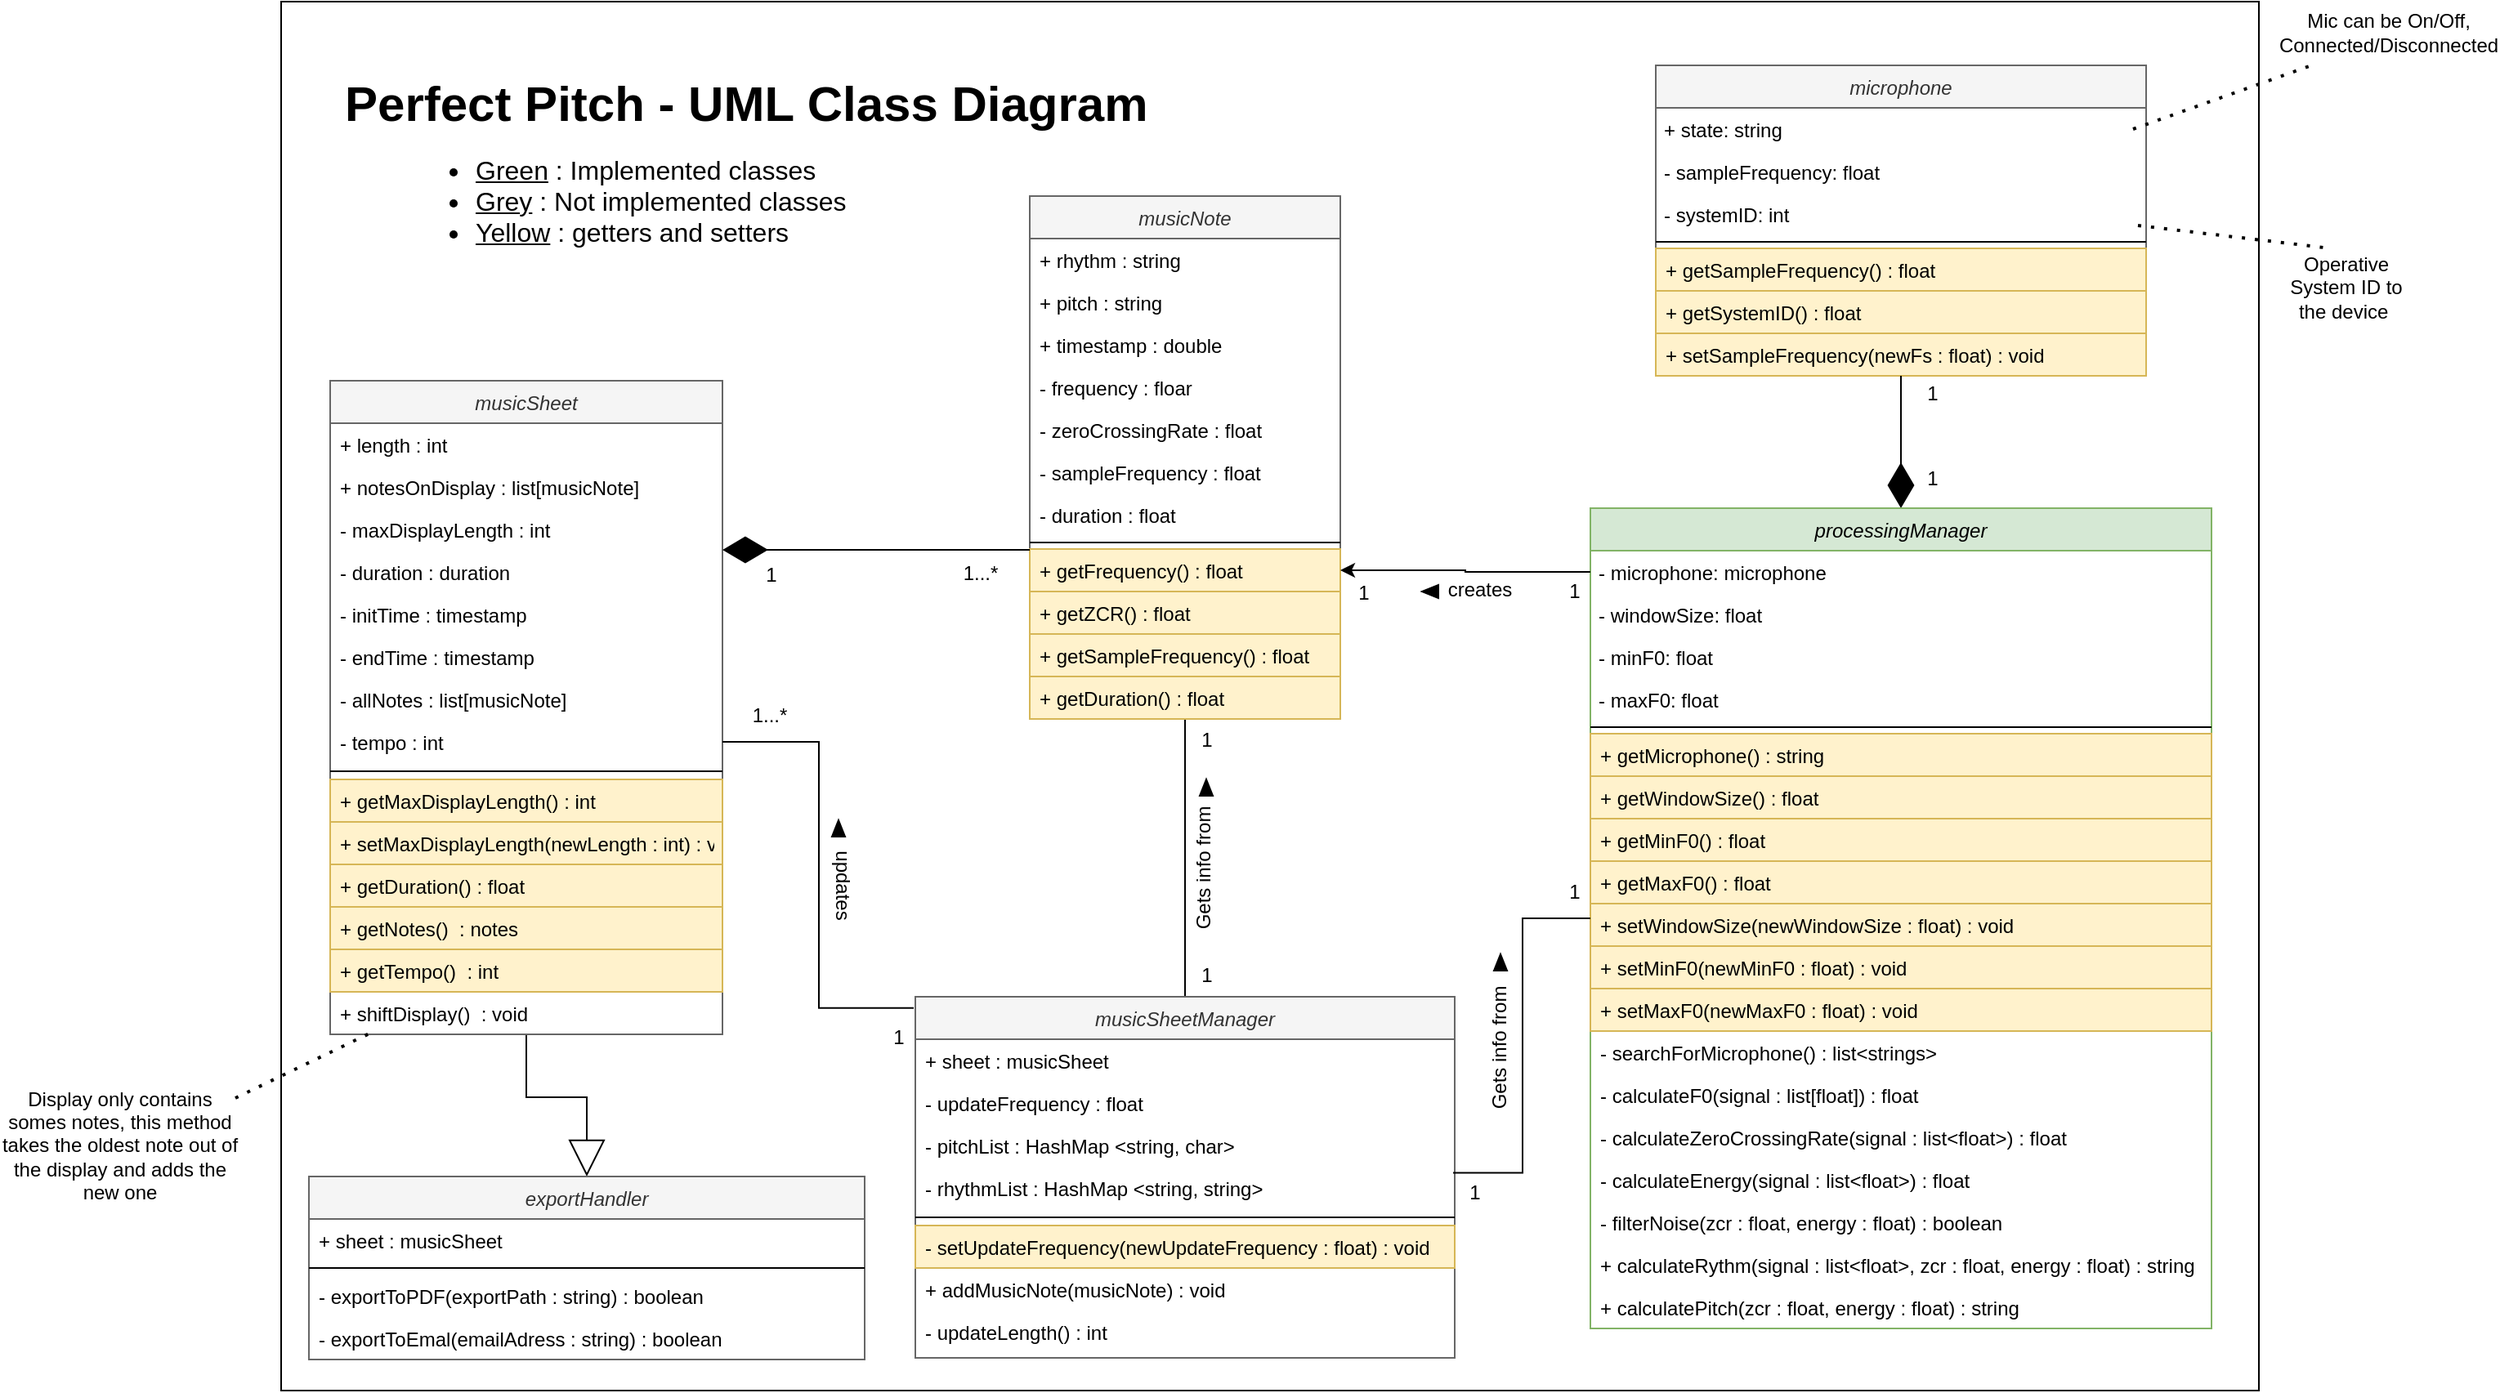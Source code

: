 <mxfile version="22.1.7" type="device">
  <diagram id="C5RBs43oDa-KdzZeNtuy" name="Page-1">
    <mxGraphModel dx="877" dy="832" grid="0" gridSize="10" guides="0" tooltips="1" connect="1" arrows="1" fold="1" page="0" pageScale="1" pageWidth="827" pageHeight="1169" math="0" shadow="0">
      <root>
        <mxCell id="WIyWlLk6GJQsqaUBKTNV-0" />
        <mxCell id="WIyWlLk6GJQsqaUBKTNV-1" parent="WIyWlLk6GJQsqaUBKTNV-0" />
        <mxCell id="unwSFfx9psR8ATZ7Q0Hu-133" value="" style="rounded=0;whiteSpace=wrap;html=1;" vertex="1" parent="WIyWlLk6GJQsqaUBKTNV-1">
          <mxGeometry x="-117" y="-189" width="1210" height="850" as="geometry" />
        </mxCell>
        <mxCell id="unwSFfx9psR8ATZ7Q0Hu-22" style="edgeStyle=orthogonalEdgeStyle;rounded=0;orthogonalLoop=1;jettySize=auto;html=1;entryX=0.5;entryY=0;entryDx=0;entryDy=0;endArrow=block;endFill=0;endSize=20;" edge="1" parent="WIyWlLk6GJQsqaUBKTNV-1" source="zkfFHV4jXpPFQw0GAbJ--0" target="unwSFfx9psR8ATZ7Q0Hu-11">
          <mxGeometry relative="1" as="geometry" />
        </mxCell>
        <mxCell id="zkfFHV4jXpPFQw0GAbJ--0" value="musicSheet" style="swimlane;fontStyle=2;align=center;verticalAlign=top;childLayout=stackLayout;horizontal=1;startSize=26;horizontalStack=0;resizeParent=1;resizeLast=0;collapsible=1;marginBottom=0;rounded=0;shadow=0;strokeWidth=1;fillColor=#f5f5f5;fontColor=#333333;strokeColor=#666666;" parent="WIyWlLk6GJQsqaUBKTNV-1" vertex="1">
          <mxGeometry x="-87" y="43" width="240" height="400" as="geometry">
            <mxRectangle x="230" y="140" width="160" height="26" as="alternateBounds" />
          </mxGeometry>
        </mxCell>
        <mxCell id="zkfFHV4jXpPFQw0GAbJ--1" value="+ length : int" style="text;align=left;verticalAlign=top;spacingLeft=4;spacingRight=4;overflow=hidden;rotatable=0;points=[[0,0.5],[1,0.5]];portConstraint=eastwest;" parent="zkfFHV4jXpPFQw0GAbJ--0" vertex="1">
          <mxGeometry y="26" width="240" height="26" as="geometry" />
        </mxCell>
        <mxCell id="unwSFfx9psR8ATZ7Q0Hu-79" value="+ notesOnDisplay : list[musicNote]" style="text;align=left;verticalAlign=top;spacingLeft=4;spacingRight=4;overflow=hidden;rotatable=0;points=[[0,0.5],[1,0.5]];portConstraint=eastwest;" vertex="1" parent="zkfFHV4jXpPFQw0GAbJ--0">
          <mxGeometry y="52" width="240" height="26" as="geometry" />
        </mxCell>
        <mxCell id="zkfFHV4jXpPFQw0GAbJ--2" value="- maxDisplayLength : int" style="text;align=left;verticalAlign=top;spacingLeft=4;spacingRight=4;overflow=hidden;rotatable=0;points=[[0,0.5],[1,0.5]];portConstraint=eastwest;rounded=0;shadow=0;html=0;" parent="zkfFHV4jXpPFQw0GAbJ--0" vertex="1">
          <mxGeometry y="78" width="240" height="26" as="geometry" />
        </mxCell>
        <mxCell id="zkfFHV4jXpPFQw0GAbJ--3" value="- duration : duration" style="text;align=left;verticalAlign=top;spacingLeft=4;spacingRight=4;overflow=hidden;rotatable=0;points=[[0,0.5],[1,0.5]];portConstraint=eastwest;rounded=0;shadow=0;html=0;" parent="zkfFHV4jXpPFQw0GAbJ--0" vertex="1">
          <mxGeometry y="104" width="240" height="26" as="geometry" />
        </mxCell>
        <mxCell id="zkfFHV4jXpPFQw0GAbJ--5" value="- initTime : timestamp" style="text;align=left;verticalAlign=top;spacingLeft=4;spacingRight=4;overflow=hidden;rotatable=0;points=[[0,0.5],[1,0.5]];portConstraint=eastwest;" parent="zkfFHV4jXpPFQw0GAbJ--0" vertex="1">
          <mxGeometry y="130" width="240" height="26" as="geometry" />
        </mxCell>
        <mxCell id="unwSFfx9psR8ATZ7Q0Hu-1" value="- endTime : timestamp" style="text;align=left;verticalAlign=top;spacingLeft=4;spacingRight=4;overflow=hidden;rotatable=0;points=[[0,0.5],[1,0.5]];portConstraint=eastwest;" vertex="1" parent="zkfFHV4jXpPFQw0GAbJ--0">
          <mxGeometry y="156" width="240" height="26" as="geometry" />
        </mxCell>
        <mxCell id="unwSFfx9psR8ATZ7Q0Hu-20" value="- allNotes : list[musicNote]" style="text;align=left;verticalAlign=top;spacingLeft=4;spacingRight=4;overflow=hidden;rotatable=0;points=[[0,0.5],[1,0.5]];portConstraint=eastwest;" vertex="1" parent="zkfFHV4jXpPFQw0GAbJ--0">
          <mxGeometry y="182" width="240" height="26" as="geometry" />
        </mxCell>
        <mxCell id="unwSFfx9psR8ATZ7Q0Hu-52" value="- tempo : int" style="text;align=left;verticalAlign=top;spacingLeft=4;spacingRight=4;overflow=hidden;rotatable=0;points=[[0,0.5],[1,0.5]];portConstraint=eastwest;" vertex="1" parent="zkfFHV4jXpPFQw0GAbJ--0">
          <mxGeometry y="208" width="240" height="26" as="geometry" />
        </mxCell>
        <mxCell id="zkfFHV4jXpPFQw0GAbJ--4" value="" style="line;html=1;strokeWidth=1;align=left;verticalAlign=middle;spacingTop=-1;spacingLeft=3;spacingRight=3;rotatable=0;labelPosition=right;points=[];portConstraint=eastwest;" parent="zkfFHV4jXpPFQw0GAbJ--0" vertex="1">
          <mxGeometry y="234" width="240" height="10" as="geometry" />
        </mxCell>
        <mxCell id="unwSFfx9psR8ATZ7Q0Hu-3" value="+ getMaxDisplayLength() : int" style="text;align=left;verticalAlign=top;spacingLeft=4;spacingRight=4;overflow=hidden;rotatable=0;points=[[0,0.5],[1,0.5]];portConstraint=eastwest;fillColor=#fff2cc;strokeColor=#d6b656;" vertex="1" parent="zkfFHV4jXpPFQw0GAbJ--0">
          <mxGeometry y="244" width="240" height="26" as="geometry" />
        </mxCell>
        <mxCell id="unwSFfx9psR8ATZ7Q0Hu-54" value="+ setMaxDisplayLength(newLength : int) : void" style="text;align=left;verticalAlign=top;spacingLeft=4;spacingRight=4;overflow=hidden;rotatable=0;points=[[0,0.5],[1,0.5]];portConstraint=eastwest;fillColor=#fff2cc;strokeColor=#d6b656;" vertex="1" parent="zkfFHV4jXpPFQw0GAbJ--0">
          <mxGeometry y="270" width="240" height="26" as="geometry" />
        </mxCell>
        <mxCell id="unwSFfx9psR8ATZ7Q0Hu-4" value="+ getDuration() : float" style="text;align=left;verticalAlign=top;spacingLeft=4;spacingRight=4;overflow=hidden;rotatable=0;points=[[0,0.5],[1,0.5]];portConstraint=eastwest;fillColor=#fff2cc;strokeColor=#d6b656;" vertex="1" parent="zkfFHV4jXpPFQw0GAbJ--0">
          <mxGeometry y="296" width="240" height="26" as="geometry" />
        </mxCell>
        <mxCell id="unwSFfx9psR8ATZ7Q0Hu-21" value="+ getNotes()  : notes" style="text;align=left;verticalAlign=top;spacingLeft=4;spacingRight=4;overflow=hidden;rotatable=0;points=[[0,0.5],[1,0.5]];portConstraint=eastwest;fillColor=#fff2cc;strokeColor=#d6b656;" vertex="1" parent="zkfFHV4jXpPFQw0GAbJ--0">
          <mxGeometry y="322" width="240" height="26" as="geometry" />
        </mxCell>
        <mxCell id="unwSFfx9psR8ATZ7Q0Hu-53" value="+ getTempo()  : int" style="text;align=left;verticalAlign=top;spacingLeft=4;spacingRight=4;overflow=hidden;rotatable=0;points=[[0,0.5],[1,0.5]];portConstraint=eastwest;fillColor=#fff2cc;strokeColor=#d6b656;" vertex="1" parent="zkfFHV4jXpPFQw0GAbJ--0">
          <mxGeometry y="348" width="240" height="26" as="geometry" />
        </mxCell>
        <mxCell id="unwSFfx9psR8ATZ7Q0Hu-108" value="+ shiftDisplay()  : void" style="text;align=left;verticalAlign=top;spacingLeft=4;spacingRight=4;overflow=hidden;rotatable=0;points=[[0,0.5],[1,0.5]];portConstraint=eastwest;" vertex="1" parent="zkfFHV4jXpPFQw0GAbJ--0">
          <mxGeometry y="374" width="240" height="26" as="geometry" />
        </mxCell>
        <mxCell id="unwSFfx9psR8ATZ7Q0Hu-86" style="edgeStyle=orthogonalEdgeStyle;rounded=0;orthogonalLoop=1;jettySize=auto;html=1;entryX=0.5;entryY=0;entryDx=0;entryDy=0;endArrow=none;endFill=0;" edge="1" parent="WIyWlLk6GJQsqaUBKTNV-1" source="zkfFHV4jXpPFQw0GAbJ--17" target="unwSFfx9psR8ATZ7Q0Hu-58">
          <mxGeometry relative="1" as="geometry" />
        </mxCell>
        <mxCell id="zkfFHV4jXpPFQw0GAbJ--17" value="musicNote" style="swimlane;fontStyle=2;align=center;verticalAlign=top;childLayout=stackLayout;horizontal=1;startSize=26;horizontalStack=0;resizeParent=1;resizeLast=0;collapsible=1;marginBottom=0;rounded=0;shadow=0;strokeWidth=1;fillColor=#f5f5f5;strokeColor=#666666;fontColor=#333333;" parent="WIyWlLk6GJQsqaUBKTNV-1" vertex="1">
          <mxGeometry x="341" y="-70" width="190" height="320" as="geometry">
            <mxRectangle x="550" y="140" width="160" height="26" as="alternateBounds" />
          </mxGeometry>
        </mxCell>
        <mxCell id="zkfFHV4jXpPFQw0GAbJ--18" value="+ rhythm : string" style="text;align=left;verticalAlign=top;spacingLeft=4;spacingRight=4;overflow=hidden;rotatable=0;points=[[0,0.5],[1,0.5]];portConstraint=eastwest;" parent="zkfFHV4jXpPFQw0GAbJ--17" vertex="1">
          <mxGeometry y="26" width="190" height="26" as="geometry" />
        </mxCell>
        <mxCell id="zkfFHV4jXpPFQw0GAbJ--19" value="+ pitch : string" style="text;align=left;verticalAlign=top;spacingLeft=4;spacingRight=4;overflow=hidden;rotatable=0;points=[[0,0.5],[1,0.5]];portConstraint=eastwest;rounded=0;shadow=0;html=0;" parent="zkfFHV4jXpPFQw0GAbJ--17" vertex="1">
          <mxGeometry y="52" width="190" height="26" as="geometry" />
        </mxCell>
        <mxCell id="zkfFHV4jXpPFQw0GAbJ--20" value="+ timestamp : double" style="text;align=left;verticalAlign=top;spacingLeft=4;spacingRight=4;overflow=hidden;rotatable=0;points=[[0,0.5],[1,0.5]];portConstraint=eastwest;rounded=0;shadow=0;html=0;" parent="zkfFHV4jXpPFQw0GAbJ--17" vertex="1">
          <mxGeometry y="78" width="190" height="26" as="geometry" />
        </mxCell>
        <mxCell id="zkfFHV4jXpPFQw0GAbJ--21" value="- frequency : floar" style="text;align=left;verticalAlign=top;spacingLeft=4;spacingRight=4;overflow=hidden;rotatable=0;points=[[0,0.5],[1,0.5]];portConstraint=eastwest;rounded=0;shadow=0;html=0;" parent="zkfFHV4jXpPFQw0GAbJ--17" vertex="1">
          <mxGeometry y="104" width="190" height="26" as="geometry" />
        </mxCell>
        <mxCell id="zkfFHV4jXpPFQw0GAbJ--22" value="- zeroCrossingRate : float" style="text;align=left;verticalAlign=top;spacingLeft=4;spacingRight=4;overflow=hidden;rotatable=0;points=[[0,0.5],[1,0.5]];portConstraint=eastwest;rounded=0;shadow=0;html=0;" parent="zkfFHV4jXpPFQw0GAbJ--17" vertex="1">
          <mxGeometry y="130" width="190" height="26" as="geometry" />
        </mxCell>
        <mxCell id="unwSFfx9psR8ATZ7Q0Hu-25" value="- sampleFrequency : float" style="text;align=left;verticalAlign=top;spacingLeft=4;spacingRight=4;overflow=hidden;rotatable=0;points=[[0,0.5],[1,0.5]];portConstraint=eastwest;rounded=0;shadow=0;html=0;" vertex="1" parent="zkfFHV4jXpPFQw0GAbJ--17">
          <mxGeometry y="156" width="190" height="26" as="geometry" />
        </mxCell>
        <mxCell id="unwSFfx9psR8ATZ7Q0Hu-88" value="- duration : float" style="text;align=left;verticalAlign=top;spacingLeft=4;spacingRight=4;overflow=hidden;rotatable=0;points=[[0,0.5],[1,0.5]];portConstraint=eastwest;rounded=0;shadow=0;html=0;" vertex="1" parent="zkfFHV4jXpPFQw0GAbJ--17">
          <mxGeometry y="182" width="190" height="26" as="geometry" />
        </mxCell>
        <mxCell id="zkfFHV4jXpPFQw0GAbJ--23" value="" style="line;html=1;strokeWidth=1;align=left;verticalAlign=middle;spacingTop=-1;spacingLeft=3;spacingRight=3;rotatable=0;labelPosition=right;points=[];portConstraint=eastwest;" parent="zkfFHV4jXpPFQw0GAbJ--17" vertex="1">
          <mxGeometry y="208" width="190" height="8" as="geometry" />
        </mxCell>
        <mxCell id="zkfFHV4jXpPFQw0GAbJ--25" value="+ getFrequency() : float" style="text;align=left;verticalAlign=top;spacingLeft=4;spacingRight=4;overflow=hidden;rotatable=0;points=[[0,0.5],[1,0.5]];portConstraint=eastwest;fillColor=#fff2cc;strokeColor=#d6b656;" parent="zkfFHV4jXpPFQw0GAbJ--17" vertex="1">
          <mxGeometry y="216" width="190" height="26" as="geometry" />
        </mxCell>
        <mxCell id="unwSFfx9psR8ATZ7Q0Hu-0" value="+ getZCR() : float" style="text;align=left;verticalAlign=top;spacingLeft=4;spacingRight=4;overflow=hidden;rotatable=0;points=[[0,0.5],[1,0.5]];portConstraint=eastwest;fillColor=#fff2cc;strokeColor=#d6b656;" vertex="1" parent="zkfFHV4jXpPFQw0GAbJ--17">
          <mxGeometry y="242" width="190" height="26" as="geometry" />
        </mxCell>
        <mxCell id="unwSFfx9psR8ATZ7Q0Hu-26" value="+ getSampleFrequency() : float" style="text;align=left;verticalAlign=top;spacingLeft=4;spacingRight=4;overflow=hidden;rotatable=0;points=[[0,0.5],[1,0.5]];portConstraint=eastwest;fillColor=#fff2cc;strokeColor=#d6b656;" vertex="1" parent="zkfFHV4jXpPFQw0GAbJ--17">
          <mxGeometry y="268" width="190" height="26" as="geometry" />
        </mxCell>
        <mxCell id="unwSFfx9psR8ATZ7Q0Hu-89" value="+ getDuration() : float" style="text;align=left;verticalAlign=top;spacingLeft=4;spacingRight=4;overflow=hidden;rotatable=0;points=[[0,0.5],[1,0.5]];portConstraint=eastwest;fillColor=#fff2cc;strokeColor=#d6b656;" vertex="1" parent="zkfFHV4jXpPFQw0GAbJ--17">
          <mxGeometry y="294" width="190" height="26" as="geometry" />
        </mxCell>
        <mxCell id="zkfFHV4jXpPFQw0GAbJ--26" value="" style="endArrow=none;shadow=0;strokeWidth=1;rounded=0;endFill=0;edgeStyle=elbowEdgeStyle;elbow=vertical;startArrow=diamondThin;startFill=1;startSize=25;" parent="WIyWlLk6GJQsqaUBKTNV-1" source="zkfFHV4jXpPFQw0GAbJ--0" target="zkfFHV4jXpPFQw0GAbJ--17" edge="1">
          <mxGeometry x="0.5" y="41" relative="1" as="geometry">
            <mxPoint x="380" y="192" as="sourcePoint" />
            <mxPoint x="540" y="192" as="targetPoint" />
            <mxPoint x="-40" y="32" as="offset" />
          </mxGeometry>
        </mxCell>
        <mxCell id="unwSFfx9psR8ATZ7Q0Hu-11" value="exportHandler" style="swimlane;fontStyle=2;align=center;verticalAlign=top;childLayout=stackLayout;horizontal=1;startSize=26;horizontalStack=0;resizeParent=1;resizeLast=0;collapsible=1;marginBottom=0;rounded=0;shadow=0;strokeWidth=1;fillColor=#f5f5f5;strokeColor=#666666;fontColor=#333333;" vertex="1" parent="WIyWlLk6GJQsqaUBKTNV-1">
          <mxGeometry x="-100" y="530" width="340" height="112" as="geometry">
            <mxRectangle x="550" y="140" width="160" height="26" as="alternateBounds" />
          </mxGeometry>
        </mxCell>
        <mxCell id="unwSFfx9psR8ATZ7Q0Hu-12" value="+ sheet : musicSheet" style="text;align=left;verticalAlign=top;spacingLeft=4;spacingRight=4;overflow=hidden;rotatable=0;points=[[0,0.5],[1,0.5]];portConstraint=eastwest;" vertex="1" parent="unwSFfx9psR8ATZ7Q0Hu-11">
          <mxGeometry y="26" width="340" height="26" as="geometry" />
        </mxCell>
        <mxCell id="unwSFfx9psR8ATZ7Q0Hu-17" value="" style="line;html=1;strokeWidth=1;align=left;verticalAlign=middle;spacingTop=-1;spacingLeft=3;spacingRight=3;rotatable=0;labelPosition=right;points=[];portConstraint=eastwest;" vertex="1" parent="unwSFfx9psR8ATZ7Q0Hu-11">
          <mxGeometry y="52" width="340" height="8" as="geometry" />
        </mxCell>
        <mxCell id="unwSFfx9psR8ATZ7Q0Hu-18" value="- exportToPDF(exportPath : string) : boolean" style="text;align=left;verticalAlign=top;spacingLeft=4;spacingRight=4;overflow=hidden;rotatable=0;points=[[0,0.5],[1,0.5]];portConstraint=eastwest;" vertex="1" parent="unwSFfx9psR8ATZ7Q0Hu-11">
          <mxGeometry y="60" width="340" height="26" as="geometry" />
        </mxCell>
        <mxCell id="unwSFfx9psR8ATZ7Q0Hu-102" value="- exportToEmal(emailAdress : string) : boolean" style="text;align=left;verticalAlign=top;spacingLeft=4;spacingRight=4;overflow=hidden;rotatable=0;points=[[0,0.5],[1,0.5]];portConstraint=eastwest;" vertex="1" parent="unwSFfx9psR8ATZ7Q0Hu-11">
          <mxGeometry y="86" width="340" height="26" as="geometry" />
        </mxCell>
        <mxCell id="unwSFfx9psR8ATZ7Q0Hu-27" value="microphone" style="swimlane;fontStyle=2;align=center;verticalAlign=top;childLayout=stackLayout;horizontal=1;startSize=26;horizontalStack=0;resizeParent=1;resizeLast=0;collapsible=1;marginBottom=0;rounded=0;shadow=0;strokeWidth=1;fillColor=#f5f5f5;strokeColor=#666666;fontColor=#333333;" vertex="1" parent="WIyWlLk6GJQsqaUBKTNV-1">
          <mxGeometry x="724" y="-150" width="300" height="190" as="geometry">
            <mxRectangle x="550" y="140" width="160" height="26" as="alternateBounds" />
          </mxGeometry>
        </mxCell>
        <mxCell id="unwSFfx9psR8ATZ7Q0Hu-28" value="+ state: string" style="text;align=left;verticalAlign=top;spacingLeft=3;spacingRight=4;overflow=hidden;rotatable=0;points=[[0,0.5],[1,0.5]];portConstraint=eastwest;" vertex="1" parent="unwSFfx9psR8ATZ7Q0Hu-27">
          <mxGeometry y="26" width="300" height="26" as="geometry" />
        </mxCell>
        <mxCell id="unwSFfx9psR8ATZ7Q0Hu-31" value="- sampleFrequency: float" style="text;align=left;verticalAlign=top;spacingLeft=3;spacingRight=4;overflow=hidden;rotatable=0;points=[[0,0.5],[1,0.5]];portConstraint=eastwest;" vertex="1" parent="unwSFfx9psR8ATZ7Q0Hu-27">
          <mxGeometry y="52" width="300" height="26" as="geometry" />
        </mxCell>
        <mxCell id="unwSFfx9psR8ATZ7Q0Hu-38" value="- systemID: int" style="text;align=left;verticalAlign=top;spacingLeft=3;spacingRight=4;overflow=hidden;rotatable=0;points=[[0,0.5],[1,0.5]];portConstraint=eastwest;" vertex="1" parent="unwSFfx9psR8ATZ7Q0Hu-27">
          <mxGeometry y="78" width="300" height="26" as="geometry" />
        </mxCell>
        <mxCell id="unwSFfx9psR8ATZ7Q0Hu-29" value="" style="line;html=1;strokeWidth=1;align=left;verticalAlign=middle;spacingTop=-1;spacingLeft=3;spacingRight=3;rotatable=0;labelPosition=right;points=[];portConstraint=eastwest;" vertex="1" parent="unwSFfx9psR8ATZ7Q0Hu-27">
          <mxGeometry y="104" width="300" height="8" as="geometry" />
        </mxCell>
        <mxCell id="unwSFfx9psR8ATZ7Q0Hu-39" value="+ getSampleFrequency() : float" style="text;align=left;verticalAlign=top;spacingLeft=4;spacingRight=4;overflow=hidden;rotatable=0;points=[[0,0.5],[1,0.5]];portConstraint=eastwest;fillColor=#fff2cc;strokeColor=#d6b656;" vertex="1" parent="unwSFfx9psR8ATZ7Q0Hu-27">
          <mxGeometry y="112" width="300" height="26" as="geometry" />
        </mxCell>
        <mxCell id="unwSFfx9psR8ATZ7Q0Hu-90" value="+ getSystemID() : float" style="text;align=left;verticalAlign=top;spacingLeft=4;spacingRight=4;overflow=hidden;rotatable=0;points=[[0,0.5],[1,0.5]];portConstraint=eastwest;fillColor=#fff2cc;strokeColor=#d6b656;" vertex="1" parent="unwSFfx9psR8ATZ7Q0Hu-27">
          <mxGeometry y="138" width="300" height="26" as="geometry" />
        </mxCell>
        <mxCell id="unwSFfx9psR8ATZ7Q0Hu-30" value="+ setSampleFrequency(newFs : float) : void" style="text;align=left;verticalAlign=top;spacingLeft=4;spacingRight=4;overflow=hidden;rotatable=0;points=[[0,0.5],[1,0.5]];portConstraint=eastwest;fillColor=#fff2cc;strokeColor=#d6b656;" vertex="1" parent="unwSFfx9psR8ATZ7Q0Hu-27">
          <mxGeometry y="164" width="300" height="26" as="geometry" />
        </mxCell>
        <mxCell id="unwSFfx9psR8ATZ7Q0Hu-47" style="edgeStyle=orthogonalEdgeStyle;rounded=0;orthogonalLoop=1;jettySize=auto;html=1;startArrow=diamondThin;startFill=1;endArrow=none;endFill=0;startSize=25;" edge="1" parent="WIyWlLk6GJQsqaUBKTNV-1" source="unwSFfx9psR8ATZ7Q0Hu-33" target="unwSFfx9psR8ATZ7Q0Hu-27">
          <mxGeometry relative="1" as="geometry" />
        </mxCell>
        <mxCell id="unwSFfx9psR8ATZ7Q0Hu-33" value="processingManager" style="swimlane;fontStyle=2;align=center;verticalAlign=top;childLayout=stackLayout;horizontal=1;startSize=26;horizontalStack=0;resizeParent=1;resizeLast=0;collapsible=1;marginBottom=0;rounded=0;shadow=0;strokeWidth=1;fillColor=#d5e8d4;strokeColor=#82b366;" vertex="1" parent="WIyWlLk6GJQsqaUBKTNV-1">
          <mxGeometry x="684" y="121" width="380" height="502" as="geometry">
            <mxRectangle x="550" y="140" width="160" height="26" as="alternateBounds" />
          </mxGeometry>
        </mxCell>
        <mxCell id="unwSFfx9psR8ATZ7Q0Hu-34" value="- microphone: microphone" style="text;align=left;verticalAlign=top;spacingLeft=3;spacingRight=4;overflow=hidden;rotatable=0;points=[[0,0.5],[1,0.5]];portConstraint=eastwest;" vertex="1" parent="unwSFfx9psR8ATZ7Q0Hu-33">
          <mxGeometry y="26" width="380" height="26" as="geometry" />
        </mxCell>
        <mxCell id="unwSFfx9psR8ATZ7Q0Hu-35" value="- windowSize: float" style="text;align=left;verticalAlign=top;spacingLeft=3;spacingRight=4;overflow=hidden;rotatable=0;points=[[0,0.5],[1,0.5]];portConstraint=eastwest;" vertex="1" parent="unwSFfx9psR8ATZ7Q0Hu-33">
          <mxGeometry y="52" width="380" height="26" as="geometry" />
        </mxCell>
        <mxCell id="unwSFfx9psR8ATZ7Q0Hu-81" value="- minF0: float" style="text;align=left;verticalAlign=top;spacingLeft=3;spacingRight=4;overflow=hidden;rotatable=0;points=[[0,0.5],[1,0.5]];portConstraint=eastwest;" vertex="1" parent="unwSFfx9psR8ATZ7Q0Hu-33">
          <mxGeometry y="78" width="380" height="26" as="geometry" />
        </mxCell>
        <mxCell id="unwSFfx9psR8ATZ7Q0Hu-82" value="- maxF0: float" style="text;align=left;verticalAlign=top;spacingLeft=3;spacingRight=4;overflow=hidden;rotatable=0;points=[[0,0.5],[1,0.5]];portConstraint=eastwest;" vertex="1" parent="unwSFfx9psR8ATZ7Q0Hu-33">
          <mxGeometry y="104" width="380" height="26" as="geometry" />
        </mxCell>
        <mxCell id="unwSFfx9psR8ATZ7Q0Hu-36" value="" style="line;html=1;strokeWidth=1;align=left;verticalAlign=middle;spacingTop=-1;spacingLeft=3;spacingRight=3;rotatable=0;labelPosition=right;points=[];portConstraint=eastwest;" vertex="1" parent="unwSFfx9psR8ATZ7Q0Hu-33">
          <mxGeometry y="130" width="380" height="8" as="geometry" />
        </mxCell>
        <mxCell id="unwSFfx9psR8ATZ7Q0Hu-37" value="+ getMicrophone() : string" style="text;align=left;verticalAlign=top;spacingLeft=4;spacingRight=4;overflow=hidden;rotatable=0;points=[[0,0.5],[1,0.5]];portConstraint=eastwest;fillColor=#fff2cc;strokeColor=#d6b656;" vertex="1" parent="unwSFfx9psR8ATZ7Q0Hu-33">
          <mxGeometry y="138" width="380" height="26" as="geometry" />
        </mxCell>
        <mxCell id="unwSFfx9psR8ATZ7Q0Hu-91" value="+ getWindowSize() : float" style="text;align=left;verticalAlign=top;spacingLeft=4;spacingRight=4;overflow=hidden;rotatable=0;points=[[0,0.5],[1,0.5]];portConstraint=eastwest;fillColor=#fff2cc;strokeColor=#d6b656;" vertex="1" parent="unwSFfx9psR8ATZ7Q0Hu-33">
          <mxGeometry y="164" width="380" height="26" as="geometry" />
        </mxCell>
        <mxCell id="unwSFfx9psR8ATZ7Q0Hu-92" value="+ getMinF0() : float" style="text;align=left;verticalAlign=top;spacingLeft=4;spacingRight=4;overflow=hidden;rotatable=0;points=[[0,0.5],[1,0.5]];portConstraint=eastwest;fillColor=#fff2cc;strokeColor=#d6b656;" vertex="1" parent="unwSFfx9psR8ATZ7Q0Hu-33">
          <mxGeometry y="190" width="380" height="26" as="geometry" />
        </mxCell>
        <mxCell id="unwSFfx9psR8ATZ7Q0Hu-93" value="+ getMaxF0() : float" style="text;align=left;verticalAlign=top;spacingLeft=4;spacingRight=4;overflow=hidden;rotatable=0;points=[[0,0.5],[1,0.5]];portConstraint=eastwest;fillColor=#fff2cc;strokeColor=#d6b656;" vertex="1" parent="unwSFfx9psR8ATZ7Q0Hu-33">
          <mxGeometry y="216" width="380" height="26" as="geometry" />
        </mxCell>
        <mxCell id="unwSFfx9psR8ATZ7Q0Hu-94" value="+ setWindowSize(newWindowSize : float) : void" style="text;align=left;verticalAlign=top;spacingLeft=4;spacingRight=4;overflow=hidden;rotatable=0;points=[[0,0.5],[1,0.5]];portConstraint=eastwest;fillColor=#fff2cc;strokeColor=#d6b656;" vertex="1" parent="unwSFfx9psR8ATZ7Q0Hu-33">
          <mxGeometry y="242" width="380" height="26" as="geometry" />
        </mxCell>
        <mxCell id="unwSFfx9psR8ATZ7Q0Hu-95" value="+ setMinF0(newMinF0 : float) : void" style="text;align=left;verticalAlign=top;spacingLeft=4;spacingRight=4;overflow=hidden;rotatable=0;points=[[0,0.5],[1,0.5]];portConstraint=eastwest;fillColor=#fff2cc;strokeColor=#d6b656;" vertex="1" parent="unwSFfx9psR8ATZ7Q0Hu-33">
          <mxGeometry y="268" width="380" height="26" as="geometry" />
        </mxCell>
        <mxCell id="unwSFfx9psR8ATZ7Q0Hu-96" value="+ setMaxF0(newMaxF0 : float) : void" style="text;align=left;verticalAlign=top;spacingLeft=4;spacingRight=4;overflow=hidden;rotatable=0;points=[[0,0.5],[1,0.5]];portConstraint=eastwest;fillColor=#fff2cc;strokeColor=#d6b656;" vertex="1" parent="unwSFfx9psR8ATZ7Q0Hu-33">
          <mxGeometry y="294" width="380" height="26" as="geometry" />
        </mxCell>
        <mxCell id="unwSFfx9psR8ATZ7Q0Hu-97" value="- searchForMicrophone() : list&lt;strings&gt;" style="text;align=left;verticalAlign=top;spacingLeft=4;spacingRight=4;overflow=hidden;rotatable=0;points=[[0,0.5],[1,0.5]];portConstraint=eastwest;" vertex="1" parent="unwSFfx9psR8ATZ7Q0Hu-33">
          <mxGeometry y="320" width="380" height="26" as="geometry" />
        </mxCell>
        <mxCell id="unwSFfx9psR8ATZ7Q0Hu-80" value="- calculateF0(signal : list[float]) : float" style="text;align=left;verticalAlign=top;spacingLeft=4;spacingRight=4;overflow=hidden;rotatable=0;points=[[0,0.5],[1,0.5]];portConstraint=eastwest;" vertex="1" parent="unwSFfx9psR8ATZ7Q0Hu-33">
          <mxGeometry y="346" width="380" height="26" as="geometry" />
        </mxCell>
        <mxCell id="unwSFfx9psR8ATZ7Q0Hu-98" value="- calculateZeroCrossingRate(signal : list&lt;float&gt;) : float" style="text;align=left;verticalAlign=top;spacingLeft=4;spacingRight=4;overflow=hidden;rotatable=0;points=[[0,0.5],[1,0.5]];portConstraint=eastwest;" vertex="1" parent="unwSFfx9psR8ATZ7Q0Hu-33">
          <mxGeometry y="372" width="380" height="26" as="geometry" />
        </mxCell>
        <mxCell id="unwSFfx9psR8ATZ7Q0Hu-101" value="- calculateEnergy(signal : list&lt;float&gt;) : float" style="text;align=left;verticalAlign=top;spacingLeft=4;spacingRight=4;overflow=hidden;rotatable=0;points=[[0,0.5],[1,0.5]];portConstraint=eastwest;" vertex="1" parent="unwSFfx9psR8ATZ7Q0Hu-33">
          <mxGeometry y="398" width="380" height="26" as="geometry" />
        </mxCell>
        <mxCell id="unwSFfx9psR8ATZ7Q0Hu-99" value="- filterNoise(zcr : float, energy : float) : boolean" style="text;align=left;verticalAlign=top;spacingLeft=4;spacingRight=4;overflow=hidden;rotatable=0;points=[[0,0.5],[1,0.5]];portConstraint=eastwest;" vertex="1" parent="unwSFfx9psR8ATZ7Q0Hu-33">
          <mxGeometry y="424" width="380" height="26" as="geometry" />
        </mxCell>
        <mxCell id="unwSFfx9psR8ATZ7Q0Hu-85" value="+ calculateRythm(signal : list&lt;float&gt;, zcr : float, energy : float) : string" style="text;align=left;verticalAlign=top;spacingLeft=4;spacingRight=4;overflow=hidden;rotatable=0;points=[[0,0.5],[1,0.5]];portConstraint=eastwest;" vertex="1" parent="unwSFfx9psR8ATZ7Q0Hu-33">
          <mxGeometry y="450" width="380" height="26" as="geometry" />
        </mxCell>
        <mxCell id="unwSFfx9psR8ATZ7Q0Hu-100" value="+ calculatePitch(zcr : float, energy : float) : string" style="text;align=left;verticalAlign=top;spacingLeft=4;spacingRight=4;overflow=hidden;rotatable=0;points=[[0,0.5],[1,0.5]];portConstraint=eastwest;" vertex="1" parent="unwSFfx9psR8ATZ7Q0Hu-33">
          <mxGeometry y="476" width="380" height="26" as="geometry" />
        </mxCell>
        <mxCell id="unwSFfx9psR8ATZ7Q0Hu-58" value="musicSheetManager" style="swimlane;fontStyle=2;align=center;verticalAlign=top;childLayout=stackLayout;horizontal=1;startSize=26;horizontalStack=0;resizeParent=1;resizeLast=0;collapsible=1;marginBottom=0;rounded=0;shadow=0;strokeWidth=1;fillColor=#f5f5f5;strokeColor=#666666;fontColor=#333333;" vertex="1" parent="WIyWlLk6GJQsqaUBKTNV-1">
          <mxGeometry x="271" y="420" width="330" height="221" as="geometry">
            <mxRectangle x="230" y="140" width="160" height="26" as="alternateBounds" />
          </mxGeometry>
        </mxCell>
        <mxCell id="unwSFfx9psR8ATZ7Q0Hu-104" value="+ sheet : musicSheet" style="text;align=left;verticalAlign=top;spacingLeft=4;spacingRight=4;overflow=hidden;rotatable=0;points=[[0,0.5],[1,0.5]];portConstraint=eastwest;" vertex="1" parent="unwSFfx9psR8ATZ7Q0Hu-58">
          <mxGeometry y="26" width="330" height="26" as="geometry" />
        </mxCell>
        <mxCell id="unwSFfx9psR8ATZ7Q0Hu-59" value="- updateFrequency : float" style="text;align=left;verticalAlign=top;spacingLeft=4;spacingRight=4;overflow=hidden;rotatable=0;points=[[0,0.5],[1,0.5]];portConstraint=eastwest;" vertex="1" parent="unwSFfx9psR8ATZ7Q0Hu-58">
          <mxGeometry y="52" width="330" height="26" as="geometry" />
        </mxCell>
        <mxCell id="unwSFfx9psR8ATZ7Q0Hu-61" value="- pitchList : HashMap &lt;string, char&gt;" style="text;align=left;verticalAlign=top;spacingLeft=4;spacingRight=4;overflow=hidden;rotatable=0;points=[[0,0.5],[1,0.5]];portConstraint=eastwest;rounded=0;shadow=0;html=0;" vertex="1" parent="unwSFfx9psR8ATZ7Q0Hu-58">
          <mxGeometry y="78" width="330" height="26" as="geometry" />
        </mxCell>
        <mxCell id="unwSFfx9psR8ATZ7Q0Hu-65" value="- rhythmList : HashMap &lt;string, string&gt;" style="text;align=left;verticalAlign=top;spacingLeft=4;spacingRight=4;overflow=hidden;rotatable=0;points=[[0,0.5],[1,0.5]];portConstraint=eastwest;" vertex="1" parent="unwSFfx9psR8ATZ7Q0Hu-58">
          <mxGeometry y="104" width="330" height="26" as="geometry" />
        </mxCell>
        <mxCell id="unwSFfx9psR8ATZ7Q0Hu-66" value="" style="line;html=1;strokeWidth=1;align=left;verticalAlign=middle;spacingTop=-1;spacingLeft=3;spacingRight=3;rotatable=0;labelPosition=right;points=[];portConstraint=eastwest;" vertex="1" parent="unwSFfx9psR8ATZ7Q0Hu-58">
          <mxGeometry y="130" width="330" height="10" as="geometry" />
        </mxCell>
        <mxCell id="unwSFfx9psR8ATZ7Q0Hu-105" value="- setUpdateFrequency(newUpdateFrequency : float) : void" style="text;align=left;verticalAlign=top;spacingLeft=4;spacingRight=4;overflow=hidden;rotatable=0;points=[[0,0.5],[1,0.5]];portConstraint=eastwest;fillColor=#fff2cc;strokeColor=#d6b656;" vertex="1" parent="unwSFfx9psR8ATZ7Q0Hu-58">
          <mxGeometry y="140" width="330" height="26" as="geometry" />
        </mxCell>
        <mxCell id="unwSFfx9psR8ATZ7Q0Hu-70" value="+ addMusicNote(musicNote) : void" style="text;align=left;verticalAlign=top;spacingLeft=4;spacingRight=4;overflow=hidden;rotatable=0;points=[[0,0.5],[1,0.5]];portConstraint=eastwest;" vertex="1" parent="unwSFfx9psR8ATZ7Q0Hu-58">
          <mxGeometry y="166" width="330" height="26" as="geometry" />
        </mxCell>
        <mxCell id="unwSFfx9psR8ATZ7Q0Hu-74" value="- updateLength() : int" style="text;align=left;verticalAlign=top;spacingLeft=4;spacingRight=4;overflow=hidden;rotatable=0;points=[[0,0.5],[1,0.5]];portConstraint=eastwest;" vertex="1" parent="unwSFfx9psR8ATZ7Q0Hu-58">
          <mxGeometry y="192" width="330" height="26" as="geometry" />
        </mxCell>
        <mxCell id="unwSFfx9psR8ATZ7Q0Hu-75" style="edgeStyle=orthogonalEdgeStyle;rounded=0;orthogonalLoop=1;jettySize=auto;html=1;entryX=-0.003;entryY=0.031;entryDx=0;entryDy=0;entryPerimeter=0;endArrow=none;endFill=0;exitX=1;exitY=0.5;exitDx=0;exitDy=0;" edge="1" parent="WIyWlLk6GJQsqaUBKTNV-1" source="unwSFfx9psR8ATZ7Q0Hu-52" target="unwSFfx9psR8ATZ7Q0Hu-58">
          <mxGeometry relative="1" as="geometry" />
        </mxCell>
        <mxCell id="unwSFfx9psR8ATZ7Q0Hu-109" style="edgeStyle=orthogonalEdgeStyle;rounded=0;orthogonalLoop=1;jettySize=auto;html=1;entryX=0.997;entryY=0.142;entryDx=0;entryDy=0;entryPerimeter=0;endArrow=none;endFill=0;" edge="1" parent="WIyWlLk6GJQsqaUBKTNV-1" source="unwSFfx9psR8ATZ7Q0Hu-33" target="unwSFfx9psR8ATZ7Q0Hu-65">
          <mxGeometry relative="1" as="geometry" />
        </mxCell>
        <mxCell id="unwSFfx9psR8ATZ7Q0Hu-111" value="1" style="text;html=1;align=center;verticalAlign=middle;resizable=0;points=[];autosize=1;strokeColor=none;fillColor=none;" vertex="1" parent="WIyWlLk6GJQsqaUBKTNV-1">
          <mxGeometry x="880" y="38" width="25" height="26" as="geometry" />
        </mxCell>
        <mxCell id="unwSFfx9psR8ATZ7Q0Hu-112" value="1" style="text;html=1;align=center;verticalAlign=middle;resizable=0;points=[];autosize=1;strokeColor=none;fillColor=none;" vertex="1" parent="WIyWlLk6GJQsqaUBKTNV-1">
          <mxGeometry x="880" y="90" width="25" height="26" as="geometry" />
        </mxCell>
        <mxCell id="unwSFfx9psR8ATZ7Q0Hu-113" value="1" style="text;html=1;align=center;verticalAlign=middle;resizable=0;points=[];autosize=1;strokeColor=none;fillColor=none;" vertex="1" parent="WIyWlLk6GJQsqaUBKTNV-1">
          <mxGeometry x="661" y="159" width="25" height="26" as="geometry" />
        </mxCell>
        <mxCell id="unwSFfx9psR8ATZ7Q0Hu-114" value="1" style="text;html=1;align=center;verticalAlign=middle;resizable=0;points=[];autosize=1;strokeColor=none;fillColor=none;" vertex="1" parent="WIyWlLk6GJQsqaUBKTNV-1">
          <mxGeometry x="532" y="160" width="25" height="26" as="geometry" />
        </mxCell>
        <mxCell id="unwSFfx9psR8ATZ7Q0Hu-115" value="creates" style="text;html=1;align=center;verticalAlign=middle;resizable=0;points=[];autosize=1;strokeColor=none;fillColor=none;" vertex="1" parent="WIyWlLk6GJQsqaUBKTNV-1">
          <mxGeometry x="587" y="158" width="57" height="26" as="geometry" />
        </mxCell>
        <mxCell id="unwSFfx9psR8ATZ7Q0Hu-116" value="" style="triangle;whiteSpace=wrap;html=1;rotation=-180;fillColor=#000000;" vertex="1" parent="WIyWlLk6GJQsqaUBKTNV-1">
          <mxGeometry x="581" y="168" width="10" height="8" as="geometry" />
        </mxCell>
        <mxCell id="unwSFfx9psR8ATZ7Q0Hu-117" value="1...*" style="text;html=1;strokeColor=none;fillColor=none;align=center;verticalAlign=middle;whiteSpace=wrap;rounded=0;" vertex="1" parent="WIyWlLk6GJQsqaUBKTNV-1">
          <mxGeometry x="152" y="233" width="60" height="30" as="geometry" />
        </mxCell>
        <mxCell id="unwSFfx9psR8ATZ7Q0Hu-118" value="1" style="text;html=1;strokeColor=none;fillColor=none;align=center;verticalAlign=middle;whiteSpace=wrap;rounded=0;" vertex="1" parent="WIyWlLk6GJQsqaUBKTNV-1">
          <mxGeometry x="231" y="430" width="60" height="30" as="geometry" />
        </mxCell>
        <mxCell id="unwSFfx9psR8ATZ7Q0Hu-119" value="updates" style="text;html=1;align=center;verticalAlign=middle;resizable=0;points=[];autosize=1;strokeColor=none;fillColor=none;rotation=90;" vertex="1" parent="WIyWlLk6GJQsqaUBKTNV-1">
          <mxGeometry x="196" y="338" width="61" height="26" as="geometry" />
        </mxCell>
        <mxCell id="unwSFfx9psR8ATZ7Q0Hu-120" value="" style="triangle;whiteSpace=wrap;html=1;rotation=-90;fillColor=#000000;" vertex="1" parent="WIyWlLk6GJQsqaUBKTNV-1">
          <mxGeometry x="219" y="313" width="10" height="8" as="geometry" />
        </mxCell>
        <mxCell id="unwSFfx9psR8ATZ7Q0Hu-122" value="1" style="text;html=1;strokeColor=none;fillColor=none;align=center;verticalAlign=middle;whiteSpace=wrap;rounded=0;" vertex="1" parent="WIyWlLk6GJQsqaUBKTNV-1">
          <mxGeometry x="153" y="147" width="60" height="30" as="geometry" />
        </mxCell>
        <mxCell id="unwSFfx9psR8ATZ7Q0Hu-123" value="1...*" style="text;html=1;strokeColor=none;fillColor=none;align=center;verticalAlign=middle;whiteSpace=wrap;rounded=0;" vertex="1" parent="WIyWlLk6GJQsqaUBKTNV-1">
          <mxGeometry x="281" y="146" width="60" height="30" as="geometry" />
        </mxCell>
        <mxCell id="unwSFfx9psR8ATZ7Q0Hu-124" value="1" style="text;html=1;align=center;verticalAlign=middle;resizable=0;points=[];autosize=1;strokeColor=none;fillColor=none;" vertex="1" parent="WIyWlLk6GJQsqaUBKTNV-1">
          <mxGeometry x="661" y="343" width="25" height="26" as="geometry" />
        </mxCell>
        <mxCell id="unwSFfx9psR8ATZ7Q0Hu-125" value="1" style="text;html=1;align=center;verticalAlign=middle;resizable=0;points=[];autosize=1;strokeColor=none;fillColor=none;" vertex="1" parent="WIyWlLk6GJQsqaUBKTNV-1">
          <mxGeometry x="600" y="527" width="25" height="26" as="geometry" />
        </mxCell>
        <mxCell id="unwSFfx9psR8ATZ7Q0Hu-126" value="Gets info from" style="text;html=1;align=center;verticalAlign=middle;resizable=0;points=[];autosize=1;strokeColor=none;fillColor=none;rotation=-90;" vertex="1" parent="WIyWlLk6GJQsqaUBKTNV-1">
          <mxGeometry x="582" y="439" width="93" height="26" as="geometry" />
        </mxCell>
        <mxCell id="unwSFfx9psR8ATZ7Q0Hu-128" value="" style="triangle;whiteSpace=wrap;html=1;rotation=-90;fillColor=#000000;" vertex="1" parent="WIyWlLk6GJQsqaUBKTNV-1">
          <mxGeometry x="624" y="395" width="10" height="8" as="geometry" />
        </mxCell>
        <mxCell id="unwSFfx9psR8ATZ7Q0Hu-129" value="&lt;b&gt;&lt;font style=&quot;font-size: 30px;&quot;&gt;Perfect Pitch - UML Class Diagram&lt;/font&gt;&lt;/b&gt;" style="text;html=1;strokeColor=none;fillColor=none;align=left;verticalAlign=middle;whiteSpace=wrap;rounded=0;" vertex="1" parent="WIyWlLk6GJQsqaUBKTNV-1">
          <mxGeometry x="-80" y="-147" width="520" height="40" as="geometry" />
        </mxCell>
        <mxCell id="unwSFfx9psR8ATZ7Q0Hu-130" value="&lt;ul style=&quot;font-size: 16px;&quot;&gt;&lt;li style=&quot;font-size: 16px;&quot;&gt;&lt;u&gt;Green&lt;/u&gt; : Implemented classes&lt;br style=&quot;font-size: 16px;&quot;&gt;&lt;/li&gt;&lt;li style=&quot;font-size: 16px;&quot;&gt;&lt;u&gt;Grey&lt;/u&gt; : Not implemented classes&lt;br style=&quot;font-size: 16px;&quot;&gt;&lt;/li&gt;&lt;li style=&quot;font-size: 16px;&quot;&gt;&lt;u&gt;Yellow&lt;/u&gt; : getters and setters&lt;br style=&quot;font-size: 16px;&quot;&gt;&lt;/li&gt;&lt;/ul&gt;" style="text;html=1;strokeColor=none;fillColor=none;align=left;verticalAlign=middle;whiteSpace=wrap;rounded=0;fontSize=16;" vertex="1" parent="WIyWlLk6GJQsqaUBKTNV-1">
          <mxGeometry x="-40" y="-107" width="480" height="80" as="geometry" />
        </mxCell>
        <mxCell id="unwSFfx9psR8ATZ7Q0Hu-137" value="Gets info from" style="text;html=1;align=center;verticalAlign=middle;resizable=0;points=[];autosize=1;strokeColor=none;fillColor=none;rotation=-90;" vertex="1" parent="WIyWlLk6GJQsqaUBKTNV-1">
          <mxGeometry x="401" y="329" width="93" height="26" as="geometry" />
        </mxCell>
        <mxCell id="unwSFfx9psR8ATZ7Q0Hu-138" style="edgeStyle=orthogonalEdgeStyle;rounded=0;orthogonalLoop=1;jettySize=auto;html=1;exitX=0;exitY=0.5;exitDx=0;exitDy=0;entryX=1;entryY=0.5;entryDx=0;entryDy=0;" edge="1" parent="WIyWlLk6GJQsqaUBKTNV-1" source="unwSFfx9psR8ATZ7Q0Hu-34" target="zkfFHV4jXpPFQw0GAbJ--25">
          <mxGeometry relative="1" as="geometry" />
        </mxCell>
        <mxCell id="unwSFfx9psR8ATZ7Q0Hu-139" value="" style="triangle;whiteSpace=wrap;html=1;rotation=-90;fillColor=#000000;" vertex="1" parent="WIyWlLk6GJQsqaUBKTNV-1">
          <mxGeometry x="444" y="288" width="10" height="8" as="geometry" />
        </mxCell>
        <mxCell id="unwSFfx9psR8ATZ7Q0Hu-140" value="1" style="text;html=1;align=center;verticalAlign=middle;resizable=0;points=[];autosize=1;strokeColor=none;fillColor=none;" vertex="1" parent="WIyWlLk6GJQsqaUBKTNV-1">
          <mxGeometry x="436" y="250" width="25" height="26" as="geometry" />
        </mxCell>
        <mxCell id="unwSFfx9psR8ATZ7Q0Hu-141" value="1" style="text;html=1;align=center;verticalAlign=middle;resizable=0;points=[];autosize=1;strokeColor=none;fillColor=none;" vertex="1" parent="WIyWlLk6GJQsqaUBKTNV-1">
          <mxGeometry x="436" y="394" width="25" height="26" as="geometry" />
        </mxCell>
        <mxCell id="unwSFfx9psR8ATZ7Q0Hu-142" value="" style="endArrow=none;dashed=1;html=1;dashPattern=1 3;strokeWidth=2;rounded=0;" edge="1" parent="WIyWlLk6GJQsqaUBKTNV-1">
          <mxGeometry width="50" height="50" relative="1" as="geometry">
            <mxPoint x="-145" y="482" as="sourcePoint" />
            <mxPoint x="-62" y="442" as="targetPoint" />
          </mxGeometry>
        </mxCell>
        <mxCell id="unwSFfx9psR8ATZ7Q0Hu-145" value="Display only contains somes notes, this method takes the oldest note out of the display and adds the new one" style="text;html=1;strokeColor=none;fillColor=none;align=center;verticalAlign=middle;whiteSpace=wrap;rounded=0;" vertex="1" parent="WIyWlLk6GJQsqaUBKTNV-1">
          <mxGeometry x="-289" y="443" width="147" height="135" as="geometry" />
        </mxCell>
        <mxCell id="unwSFfx9psR8ATZ7Q0Hu-146" value="" style="endArrow=none;dashed=1;html=1;dashPattern=1 3;strokeWidth=2;rounded=0;" edge="1" parent="WIyWlLk6GJQsqaUBKTNV-1">
          <mxGeometry width="50" height="50" relative="1" as="geometry">
            <mxPoint x="1019" y="-52" as="sourcePoint" />
            <mxPoint x="1137" y="-38" as="targetPoint" />
          </mxGeometry>
        </mxCell>
        <mxCell id="unwSFfx9psR8ATZ7Q0Hu-147" value="Operative System ID to the device&amp;nbsp;" style="text;html=1;strokeColor=none;fillColor=none;align=center;verticalAlign=middle;whiteSpace=wrap;rounded=0;" vertex="1" parent="WIyWlLk6GJQsqaUBKTNV-1">
          <mxGeometry x="1107" y="-29" width="79" height="30" as="geometry" />
        </mxCell>
        <mxCell id="unwSFfx9psR8ATZ7Q0Hu-148" value="" style="endArrow=none;dashed=1;html=1;dashPattern=1 3;strokeWidth=2;rounded=0;" edge="1" parent="WIyWlLk6GJQsqaUBKTNV-1">
          <mxGeometry width="50" height="50" relative="1" as="geometry">
            <mxPoint x="1016" y="-111" as="sourcePoint" />
            <mxPoint x="1128" y="-151" as="targetPoint" />
          </mxGeometry>
        </mxCell>
        <mxCell id="unwSFfx9psR8ATZ7Q0Hu-149" value="Mic can be On/Off, Connected/Disconnected" style="text;html=1;strokeColor=none;fillColor=none;align=center;verticalAlign=middle;whiteSpace=wrap;rounded=0;" vertex="1" parent="WIyWlLk6GJQsqaUBKTNV-1">
          <mxGeometry x="1133" y="-185" width="79" height="30" as="geometry" />
        </mxCell>
      </root>
    </mxGraphModel>
  </diagram>
</mxfile>
